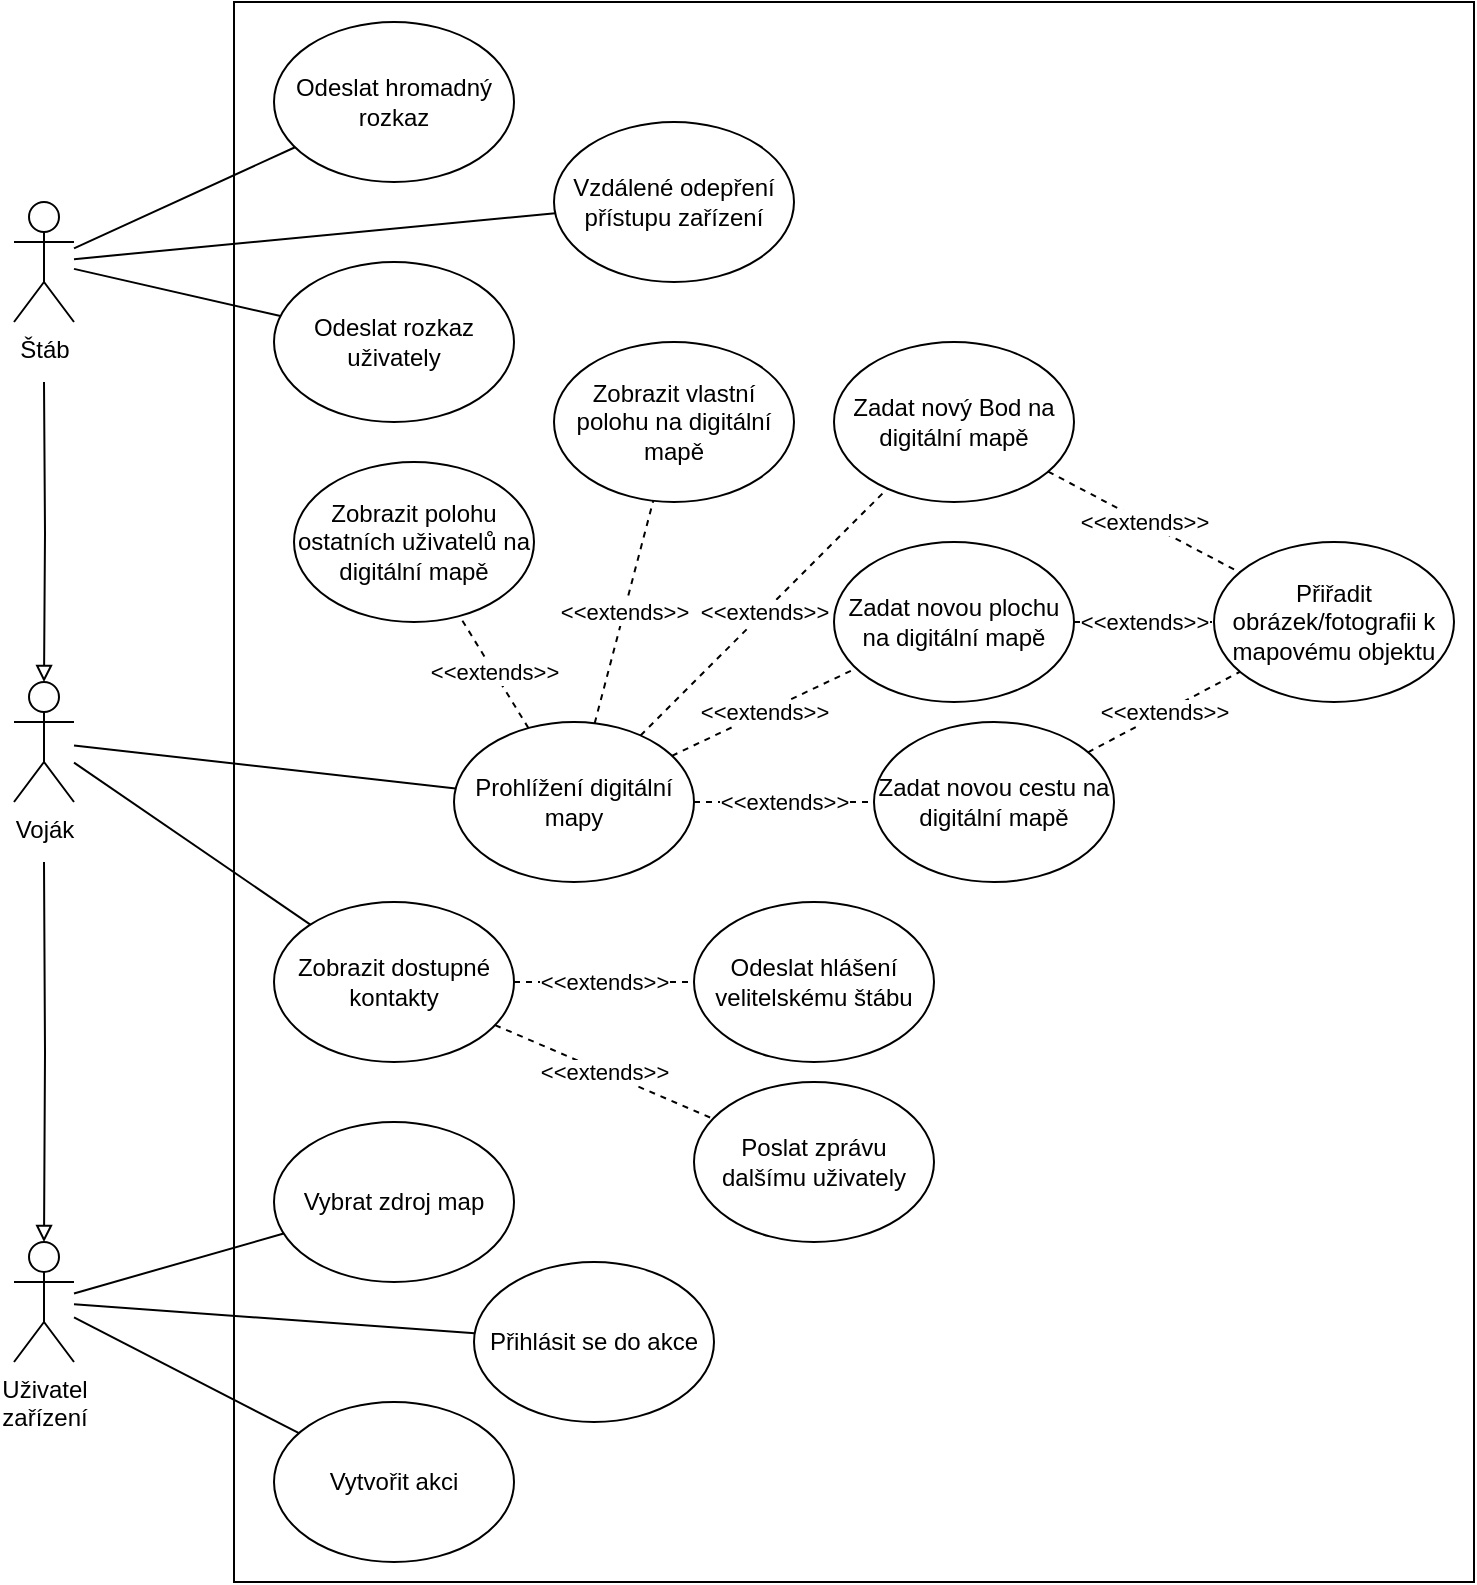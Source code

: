 <mxfile version="22.1.5" type="device">
  <diagram name="Stránka-1" id="Ws_4WNnmmAXJiaBilU-j">
    <mxGraphModel dx="1434" dy="758" grid="1" gridSize="10" guides="1" tooltips="1" connect="1" arrows="1" fold="1" page="1" pageScale="1" pageWidth="827" pageHeight="1169" math="0" shadow="0">
      <root>
        <mxCell id="0" />
        <mxCell id="1" parent="0" />
        <mxCell id="JHc48PycI52fIAh6Qi8w-1" value="Zobrazit vlastní polohu na digitální mapě" style="ellipse;whiteSpace=wrap;html=1;" parent="1" vertex="1">
          <mxGeometry x="320" y="190" width="120" height="80" as="geometry" />
        </mxCell>
        <mxCell id="JHc48PycI52fIAh6Qi8w-26" value="&amp;lt;&amp;lt;extends&amp;gt;&amp;gt;" style="rounded=0;orthogonalLoop=1;jettySize=auto;html=1;endArrow=none;endFill=0;dashed=1;" parent="1" source="JHc48PycI52fIAh6Qi8w-2" target="JHc48PycI52fIAh6Qi8w-6" edge="1">
          <mxGeometry relative="1" as="geometry" />
        </mxCell>
        <mxCell id="JHc48PycI52fIAh6Qi8w-2" value="Zadat nový Bod na digitální mapě" style="ellipse;whiteSpace=wrap;html=1;" parent="1" vertex="1">
          <mxGeometry x="460" y="190" width="120" height="80" as="geometry" />
        </mxCell>
        <mxCell id="JHc48PycI52fIAh6Qi8w-27" value="&amp;lt;&amp;lt;extends&amp;gt;&amp;gt;" style="rounded=0;orthogonalLoop=1;jettySize=auto;html=1;dashed=1;endArrow=none;endFill=0;" parent="1" source="JHc48PycI52fIAh6Qi8w-3" target="JHc48PycI52fIAh6Qi8w-6" edge="1">
          <mxGeometry relative="1" as="geometry" />
        </mxCell>
        <mxCell id="JHc48PycI52fIAh6Qi8w-3" value="Zadat novou plochu na digitální mapě" style="ellipse;whiteSpace=wrap;html=1;" parent="1" vertex="1">
          <mxGeometry x="460" y="290" width="120" height="80" as="geometry" />
        </mxCell>
        <mxCell id="JHc48PycI52fIAh6Qi8w-4" value="Zobrazit polohu ostatních uživatelů na digitální mapě" style="ellipse;whiteSpace=wrap;html=1;" parent="1" vertex="1">
          <mxGeometry x="190" y="250" width="120" height="80" as="geometry" />
        </mxCell>
        <mxCell id="JHc48PycI52fIAh6Qi8w-28" value="&amp;lt;&amp;lt;extends&amp;gt;&amp;gt;" style="rounded=0;orthogonalLoop=1;jettySize=auto;html=1;dashed=1;endArrow=none;endFill=0;" parent="1" source="JHc48PycI52fIAh6Qi8w-5" target="JHc48PycI52fIAh6Qi8w-6" edge="1">
          <mxGeometry relative="1" as="geometry" />
        </mxCell>
        <mxCell id="JHc48PycI52fIAh6Qi8w-5" value="Zadat novou cestu na digitální mapě" style="ellipse;whiteSpace=wrap;html=1;" parent="1" vertex="1">
          <mxGeometry x="480" y="380" width="120" height="80" as="geometry" />
        </mxCell>
        <mxCell id="JHc48PycI52fIAh6Qi8w-6" value="Přiřadit obrázek/fotografii k mapovému objektu" style="ellipse;whiteSpace=wrap;html=1;" parent="1" vertex="1">
          <mxGeometry x="650" y="290" width="120" height="80" as="geometry" />
        </mxCell>
        <mxCell id="JHc48PycI52fIAh6Qi8w-34" value="&amp;lt;&amp;lt;extends&amp;gt;&amp;gt;" style="rounded=0;orthogonalLoop=1;jettySize=auto;html=1;dashed=1;endArrow=none;endFill=0;" parent="1" source="JHc48PycI52fIAh6Qi8w-7" target="JHc48PycI52fIAh6Qi8w-8" edge="1">
          <mxGeometry relative="1" as="geometry" />
        </mxCell>
        <mxCell id="JHc48PycI52fIAh6Qi8w-35" value="&amp;lt;&amp;lt;extends&amp;gt;&amp;gt;" style="rounded=0;orthogonalLoop=1;jettySize=auto;html=1;dashed=1;endArrow=none;endFill=0;" parent="1" source="JHc48PycI52fIAh6Qi8w-7" target="JHc48PycI52fIAh6Qi8w-9" edge="1">
          <mxGeometry relative="1" as="geometry" />
        </mxCell>
        <mxCell id="JHc48PycI52fIAh6Qi8w-7" value="Zobrazit dostupné kontakty" style="ellipse;whiteSpace=wrap;html=1;" parent="1" vertex="1">
          <mxGeometry x="180" y="470" width="120" height="80" as="geometry" />
        </mxCell>
        <mxCell id="JHc48PycI52fIAh6Qi8w-8" value="Odeslat hlášení velitelskému štábu" style="ellipse;whiteSpace=wrap;html=1;" parent="1" vertex="1">
          <mxGeometry x="390" y="470" width="120" height="80" as="geometry" />
        </mxCell>
        <mxCell id="JHc48PycI52fIAh6Qi8w-9" value="Poslat zprávu dalšímu uživately" style="ellipse;whiteSpace=wrap;html=1;" parent="1" vertex="1">
          <mxGeometry x="390" y="560" width="120" height="80" as="geometry" />
        </mxCell>
        <mxCell id="JHc48PycI52fIAh6Qi8w-10" value="Odeslat rozkaz uživately" style="ellipse;whiteSpace=wrap;html=1;" parent="1" vertex="1">
          <mxGeometry x="180" y="150" width="120" height="80" as="geometry" />
        </mxCell>
        <mxCell id="JHc48PycI52fIAh6Qi8w-11" value="Vzdálené odepření přístupu zařízení" style="ellipse;whiteSpace=wrap;html=1;" parent="1" vertex="1">
          <mxGeometry x="320" y="80" width="120" height="80" as="geometry" />
        </mxCell>
        <mxCell id="JHc48PycI52fIAh6Qi8w-29" value="&amp;lt;&amp;lt;extends&amp;gt;&amp;gt;" style="rounded=0;orthogonalLoop=1;jettySize=auto;html=1;dashed=1;endArrow=none;endFill=0;" parent="1" source="JHc48PycI52fIAh6Qi8w-12" target="JHc48PycI52fIAh6Qi8w-4" edge="1">
          <mxGeometry relative="1" as="geometry" />
        </mxCell>
        <mxCell id="JHc48PycI52fIAh6Qi8w-30" value="&amp;lt;&amp;lt;extends&amp;gt;&amp;gt;" style="rounded=0;orthogonalLoop=1;jettySize=auto;html=1;dashed=1;endArrow=none;endFill=0;" parent="1" source="JHc48PycI52fIAh6Qi8w-12" target="JHc48PycI52fIAh6Qi8w-1" edge="1">
          <mxGeometry relative="1" as="geometry" />
        </mxCell>
        <mxCell id="JHc48PycI52fIAh6Qi8w-31" value="&amp;lt;&amp;lt;extends&amp;gt;&amp;gt;" style="rounded=0;orthogonalLoop=1;jettySize=auto;html=1;dashed=1;endArrow=none;endFill=0;" parent="1" source="JHc48PycI52fIAh6Qi8w-12" target="JHc48PycI52fIAh6Qi8w-2" edge="1">
          <mxGeometry relative="1" as="geometry" />
        </mxCell>
        <mxCell id="JHc48PycI52fIAh6Qi8w-32" value="&amp;lt;&amp;lt;extends&amp;gt;&amp;gt;" style="rounded=0;orthogonalLoop=1;jettySize=auto;html=1;dashed=1;endArrow=none;endFill=0;" parent="1" source="JHc48PycI52fIAh6Qi8w-12" target="JHc48PycI52fIAh6Qi8w-3" edge="1">
          <mxGeometry relative="1" as="geometry" />
        </mxCell>
        <mxCell id="JHc48PycI52fIAh6Qi8w-33" value="&amp;lt;&amp;lt;extends&amp;gt;&amp;gt;" style="rounded=0;orthogonalLoop=1;jettySize=auto;html=1;dashed=1;endArrow=none;endFill=0;" parent="1" source="JHc48PycI52fIAh6Qi8w-12" target="JHc48PycI52fIAh6Qi8w-5" edge="1">
          <mxGeometry relative="1" as="geometry" />
        </mxCell>
        <mxCell id="JHc48PycI52fIAh6Qi8w-12" value="Prohlížení digitální mapy" style="ellipse;whiteSpace=wrap;html=1;" parent="1" vertex="1">
          <mxGeometry x="270" y="380" width="120" height="80" as="geometry" />
        </mxCell>
        <mxCell id="JHc48PycI52fIAh6Qi8w-13" value="Vytvořit akci" style="ellipse;whiteSpace=wrap;html=1;" parent="1" vertex="1">
          <mxGeometry x="180" y="720" width="120" height="80" as="geometry" />
        </mxCell>
        <mxCell id="JHc48PycI52fIAh6Qi8w-14" value="Přihlásit se do akce" style="ellipse;whiteSpace=wrap;html=1;" parent="1" vertex="1">
          <mxGeometry x="280" y="650" width="120" height="80" as="geometry" />
        </mxCell>
        <mxCell id="JHc48PycI52fIAh6Qi8w-15" value="Odeslat hromadný rozkaz" style="ellipse;whiteSpace=wrap;html=1;" parent="1" vertex="1">
          <mxGeometry x="180" y="30" width="120" height="80" as="geometry" />
        </mxCell>
        <mxCell id="JHc48PycI52fIAh6Qi8w-16" value="Vybrat zdroj map" style="ellipse;whiteSpace=wrap;html=1;" parent="1" vertex="1">
          <mxGeometry x="180" y="580" width="120" height="80" as="geometry" />
        </mxCell>
        <mxCell id="JHc48PycI52fIAh6Qi8w-37" style="rounded=0;orthogonalLoop=1;jettySize=auto;html=1;endArrow=none;endFill=0;" parent="1" source="JHc48PycI52fIAh6Qi8w-17" target="JHc48PycI52fIAh6Qi8w-13" edge="1">
          <mxGeometry relative="1" as="geometry" />
        </mxCell>
        <mxCell id="JHc48PycI52fIAh6Qi8w-38" style="rounded=0;orthogonalLoop=1;jettySize=auto;html=1;endArrow=none;endFill=0;" parent="1" source="JHc48PycI52fIAh6Qi8w-17" target="JHc48PycI52fIAh6Qi8w-16" edge="1">
          <mxGeometry relative="1" as="geometry" />
        </mxCell>
        <mxCell id="JHc48PycI52fIAh6Qi8w-39" style="rounded=0;orthogonalLoop=1;jettySize=auto;html=1;endArrow=none;endFill=0;" parent="1" source="JHc48PycI52fIAh6Qi8w-17" target="JHc48PycI52fIAh6Qi8w-14" edge="1">
          <mxGeometry relative="1" as="geometry" />
        </mxCell>
        <mxCell id="JHc48PycI52fIAh6Qi8w-17" value="Uživatel&lt;br&gt;zařízení" style="shape=umlActor;verticalLabelPosition=bottom;verticalAlign=top;html=1;outlineConnect=0;" parent="1" vertex="1">
          <mxGeometry x="50" y="640" width="30" height="60" as="geometry" />
        </mxCell>
        <mxCell id="JHc48PycI52fIAh6Qi8w-24" style="edgeStyle=orthogonalEdgeStyle;rounded=0;orthogonalLoop=1;jettySize=auto;html=1;endArrow=block;endFill=0;" parent="1" target="JHc48PycI52fIAh6Qi8w-17" edge="1">
          <mxGeometry relative="1" as="geometry">
            <mxPoint x="65" y="450" as="sourcePoint" />
          </mxGeometry>
        </mxCell>
        <mxCell id="JHc48PycI52fIAh6Qi8w-40" style="rounded=0;orthogonalLoop=1;jettySize=auto;html=1;endArrow=none;endFill=0;" parent="1" source="JHc48PycI52fIAh6Qi8w-19" target="JHc48PycI52fIAh6Qi8w-7" edge="1">
          <mxGeometry relative="1" as="geometry" />
        </mxCell>
        <mxCell id="JHc48PycI52fIAh6Qi8w-41" style="rounded=0;orthogonalLoop=1;jettySize=auto;html=1;endArrow=none;endFill=0;" parent="1" source="JHc48PycI52fIAh6Qi8w-19" target="JHc48PycI52fIAh6Qi8w-12" edge="1">
          <mxGeometry relative="1" as="geometry" />
        </mxCell>
        <mxCell id="JHc48PycI52fIAh6Qi8w-19" value="Voják" style="shape=umlActor;verticalLabelPosition=bottom;verticalAlign=top;html=1;outlineConnect=0;" parent="1" vertex="1">
          <mxGeometry x="50" y="360" width="30" height="60" as="geometry" />
        </mxCell>
        <mxCell id="JHc48PycI52fIAh6Qi8w-23" style="edgeStyle=orthogonalEdgeStyle;rounded=0;orthogonalLoop=1;jettySize=auto;html=1;endArrow=block;endFill=0;" parent="1" target="JHc48PycI52fIAh6Qi8w-19" edge="1">
          <mxGeometry relative="1" as="geometry">
            <mxPoint x="65" y="210" as="sourcePoint" />
          </mxGeometry>
        </mxCell>
        <mxCell id="JHc48PycI52fIAh6Qi8w-42" style="rounded=0;orthogonalLoop=1;jettySize=auto;html=1;endArrow=none;endFill=0;" parent="1" source="JHc48PycI52fIAh6Qi8w-20" target="JHc48PycI52fIAh6Qi8w-10" edge="1">
          <mxGeometry relative="1" as="geometry" />
        </mxCell>
        <mxCell id="JHc48PycI52fIAh6Qi8w-43" style="rounded=0;orthogonalLoop=1;jettySize=auto;html=1;endArrow=none;endFill=0;" parent="1" source="JHc48PycI52fIAh6Qi8w-20" target="JHc48PycI52fIAh6Qi8w-15" edge="1">
          <mxGeometry relative="1" as="geometry" />
        </mxCell>
        <mxCell id="JHc48PycI52fIAh6Qi8w-44" style="rounded=0;orthogonalLoop=1;jettySize=auto;html=1;endArrow=none;endFill=0;" parent="1" source="JHc48PycI52fIAh6Qi8w-20" target="JHc48PycI52fIAh6Qi8w-11" edge="1">
          <mxGeometry relative="1" as="geometry" />
        </mxCell>
        <mxCell id="JHc48PycI52fIAh6Qi8w-20" value="Štáb" style="shape=umlActor;verticalLabelPosition=bottom;verticalAlign=top;html=1;outlineConnect=0;" parent="1" vertex="1">
          <mxGeometry x="50" y="120" width="30" height="60" as="geometry" />
        </mxCell>
        <mxCell id="JHc48PycI52fIAh6Qi8w-46" value="" style="rounded=0;whiteSpace=wrap;html=1;fillColor=none;" parent="1" vertex="1">
          <mxGeometry x="160" y="20" width="620" height="790" as="geometry" />
        </mxCell>
      </root>
    </mxGraphModel>
  </diagram>
</mxfile>
